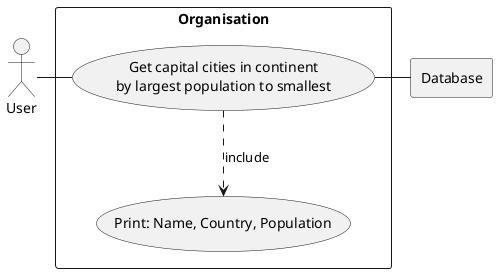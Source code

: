 @startuml



rectangle Database

rectangle "Organisation" {
    usecase UC1 as "Get capital cities in continent
    by largest population to smallest"

    usecase UCa as "Print: Name, Country, Population"
}
    User - UC1
    UC1 ..> UCa : include
    UC1 - Database


@enduml